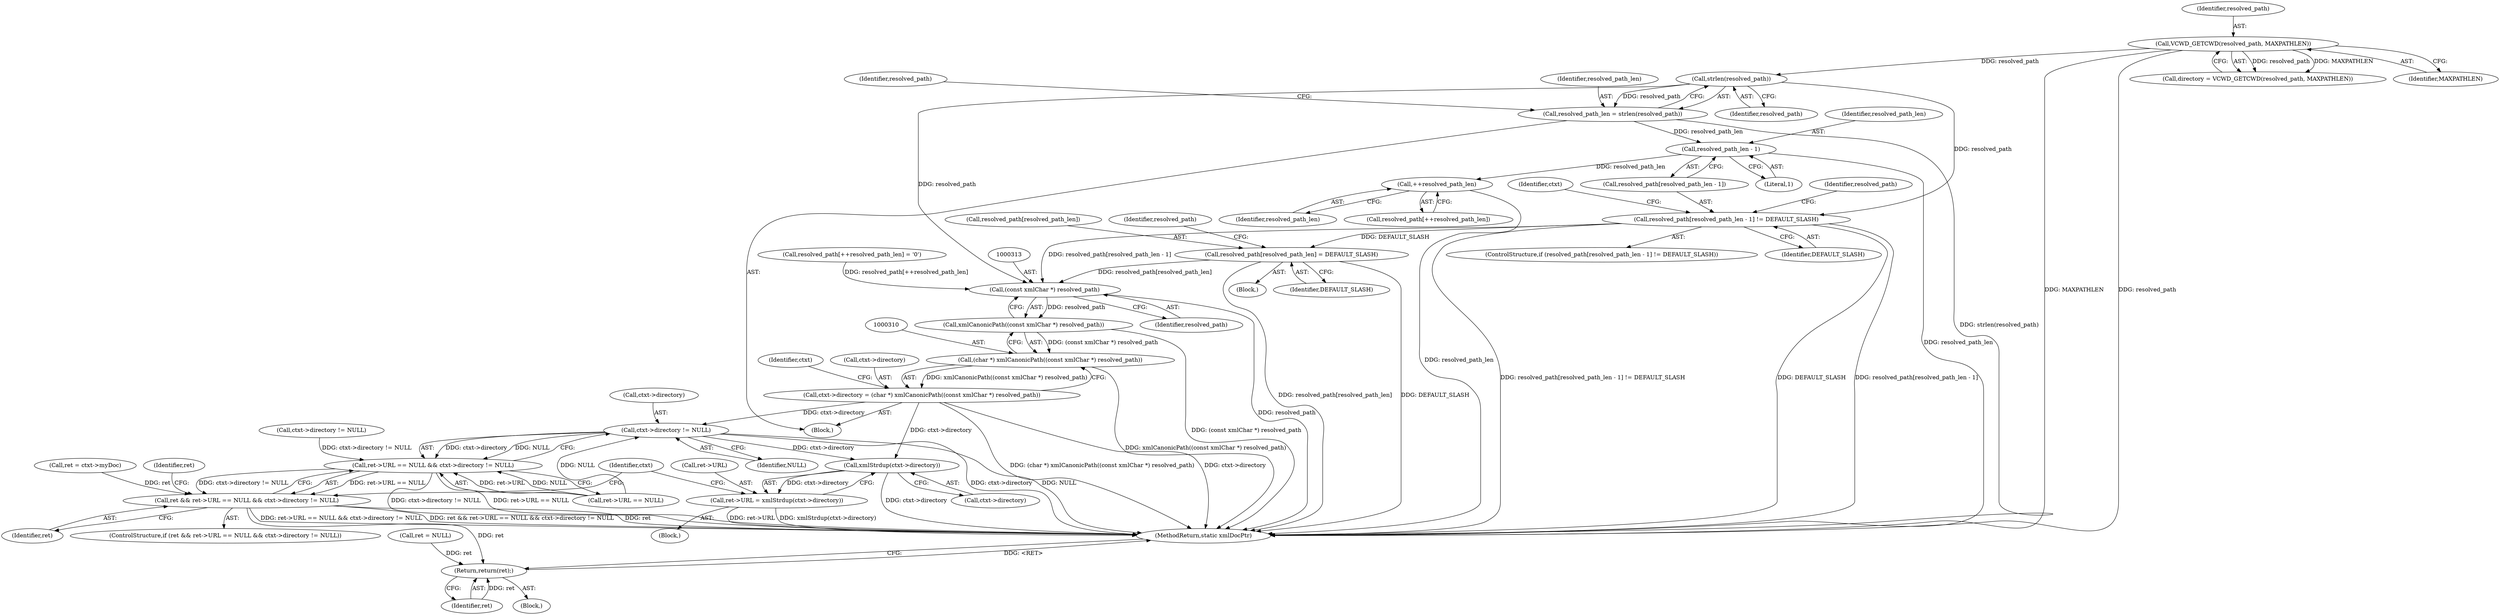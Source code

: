 digraph "0_php_4435b9142ff9813845d5c97ab29a5d637bedb257@API" {
"1000283" [label="(Call,strlen(resolved_path))"];
"1000262" [label="(Call,VCWD_GETCWD(resolved_path, MAXPATHLEN))"];
"1000281" [label="(Call,resolved_path_len = strlen(resolved_path))"];
"1000289" [label="(Call,resolved_path_len - 1)"];
"1000302" [label="(Call,++resolved_path_len)"];
"1000286" [label="(Call,resolved_path[resolved_path_len - 1] != DEFAULT_SLASH)"];
"1000294" [label="(Call,resolved_path[resolved_path_len] = DEFAULT_SLASH)"];
"1000312" [label="(Call,(const xmlChar *) resolved_path)"];
"1000311" [label="(Call,xmlCanonicPath((const xmlChar *) resolved_path))"];
"1000309" [label="(Call,(char *) xmlCanonicPath((const xmlChar *) resolved_path))"];
"1000305" [label="(Call,ctxt->directory = (char *) xmlCanonicPath((const xmlChar *) resolved_path))"];
"1000449" [label="(Call,ctxt->directory != NULL)"];
"1000443" [label="(Call,ret->URL == NULL && ctxt->directory != NULL)"];
"1000441" [label="(Call,ret && ret->URL == NULL && ctxt->directory != NULL)"];
"1000479" [label="(Return,return(ret);)"];
"1000459" [label="(Call,xmlStrdup(ctxt->directory))"];
"1000455" [label="(Call,ret->URL = xmlStrdup(ctxt->directory))"];
"1000305" [label="(Call,ctxt->directory = (char *) xmlCanonicPath((const xmlChar *) resolved_path))"];
"1000302" [label="(Call,++resolved_path_len)"];
"1000457" [label="(Identifier,ret)"];
"1000262" [label="(Call,VCWD_GETCWD(resolved_path, MAXPATHLEN))"];
"1000283" [label="(Call,strlen(resolved_path))"];
"1000301" [label="(Identifier,resolved_path)"];
"1000480" [label="(Identifier,ret)"];
"1000263" [label="(Identifier,resolved_path)"];
"1000267" [label="(Block,)"];
"1000294" [label="(Call,resolved_path[resolved_path_len] = DEFAULT_SLASH)"];
"1000449" [label="(Call,ctxt->directory != NULL)"];
"1000459" [label="(Call,xmlStrdup(ctxt->directory))"];
"1000444" [label="(Call,ret->URL == NULL)"];
"1000295" [label="(Call,resolved_path[resolved_path_len])"];
"1000291" [label="(Literal,1)"];
"1000303" [label="(Identifier,resolved_path_len)"];
"1000299" [label="(Call,resolved_path[++resolved_path_len] = '\0')"];
"1000311" [label="(Call,xmlCanonicPath((const xmlChar *) resolved_path))"];
"1000314" [label="(Identifier,resolved_path)"];
"1000312" [label="(Call,(const xmlChar *) resolved_path)"];
"1000454" [label="(Block,)"];
"1000465" [label="(Call,ret = NULL)"];
"1000288" [label="(Identifier,resolved_path)"];
"1000443" [label="(Call,ret->URL == NULL && ctxt->directory != NULL)"];
"1000298" [label="(Identifier,DEFAULT_SLASH)"];
"1000296" [label="(Identifier,resolved_path)"];
"1000460" [label="(Call,ctxt->directory)"];
"1000318" [label="(Identifier,ctxt)"];
"1000453" [label="(Identifier,NULL)"];
"1000441" [label="(Call,ret && ret->URL == NULL && ctxt->directory != NULL)"];
"1000478" [label="(Identifier,ctxt)"];
"1000260" [label="(Call,directory = VCWD_GETCWD(resolved_path, MAXPATHLEN))"];
"1000264" [label="(Identifier,MAXPATHLEN)"];
"1000300" [label="(Call,resolved_path[++resolved_path_len])"];
"1000285" [label="(ControlStructure,if (resolved_path[resolved_path_len - 1] != DEFAULT_SLASH))"];
"1000442" [label="(Identifier,ret)"];
"1000293" [label="(Block,)"];
"1001428" [label="(MethodReturn,static xmlDocPtr)"];
"1000281" [label="(Call,resolved_path_len = strlen(resolved_path))"];
"1000309" [label="(Call,(char *) xmlCanonicPath((const xmlChar *) resolved_path))"];
"1000282" [label="(Identifier,resolved_path_len)"];
"1000289" [label="(Call,resolved_path_len - 1)"];
"1000284" [label="(Identifier,resolved_path)"];
"1000306" [label="(Call,ctxt->directory)"];
"1000269" [label="(Call,ctxt->directory != NULL)"];
"1000228" [label="(Block,)"];
"1000455" [label="(Call,ret->URL = xmlStrdup(ctxt->directory))"];
"1000287" [label="(Call,resolved_path[resolved_path_len - 1])"];
"1000307" [label="(Identifier,ctxt)"];
"1000456" [label="(Call,ret->URL)"];
"1000286" [label="(Call,resolved_path[resolved_path_len - 1] != DEFAULT_SLASH)"];
"1000290" [label="(Identifier,resolved_path_len)"];
"1000450" [label="(Call,ctxt->directory)"];
"1000426" [label="(Call,ret = ctxt->myDoc)"];
"1000479" [label="(Return,return(ret);)"];
"1000440" [label="(ControlStructure,if (ret && ret->URL == NULL && ctxt->directory != NULL))"];
"1000292" [label="(Identifier,DEFAULT_SLASH)"];
"1000283" -> "1000281"  [label="AST: "];
"1000283" -> "1000284"  [label="CFG: "];
"1000284" -> "1000283"  [label="AST: "];
"1000281" -> "1000283"  [label="CFG: "];
"1000283" -> "1000281"  [label="DDG: resolved_path"];
"1000262" -> "1000283"  [label="DDG: resolved_path"];
"1000283" -> "1000286"  [label="DDG: resolved_path"];
"1000283" -> "1000312"  [label="DDG: resolved_path"];
"1000262" -> "1000260"  [label="AST: "];
"1000262" -> "1000264"  [label="CFG: "];
"1000263" -> "1000262"  [label="AST: "];
"1000264" -> "1000262"  [label="AST: "];
"1000260" -> "1000262"  [label="CFG: "];
"1000262" -> "1001428"  [label="DDG: MAXPATHLEN"];
"1000262" -> "1001428"  [label="DDG: resolved_path"];
"1000262" -> "1000260"  [label="DDG: resolved_path"];
"1000262" -> "1000260"  [label="DDG: MAXPATHLEN"];
"1000281" -> "1000267"  [label="AST: "];
"1000282" -> "1000281"  [label="AST: "];
"1000288" -> "1000281"  [label="CFG: "];
"1000281" -> "1001428"  [label="DDG: strlen(resolved_path)"];
"1000281" -> "1000289"  [label="DDG: resolved_path_len"];
"1000289" -> "1000287"  [label="AST: "];
"1000289" -> "1000291"  [label="CFG: "];
"1000290" -> "1000289"  [label="AST: "];
"1000291" -> "1000289"  [label="AST: "];
"1000287" -> "1000289"  [label="CFG: "];
"1000289" -> "1001428"  [label="DDG: resolved_path_len"];
"1000289" -> "1000302"  [label="DDG: resolved_path_len"];
"1000302" -> "1000300"  [label="AST: "];
"1000302" -> "1000303"  [label="CFG: "];
"1000303" -> "1000302"  [label="AST: "];
"1000300" -> "1000302"  [label="CFG: "];
"1000302" -> "1001428"  [label="DDG: resolved_path_len"];
"1000286" -> "1000285"  [label="AST: "];
"1000286" -> "1000292"  [label="CFG: "];
"1000287" -> "1000286"  [label="AST: "];
"1000292" -> "1000286"  [label="AST: "];
"1000296" -> "1000286"  [label="CFG: "];
"1000307" -> "1000286"  [label="CFG: "];
"1000286" -> "1001428"  [label="DDG: resolved_path[resolved_path_len - 1] != DEFAULT_SLASH"];
"1000286" -> "1001428"  [label="DDG: DEFAULT_SLASH"];
"1000286" -> "1001428"  [label="DDG: resolved_path[resolved_path_len - 1]"];
"1000286" -> "1000294"  [label="DDG: DEFAULT_SLASH"];
"1000286" -> "1000312"  [label="DDG: resolved_path[resolved_path_len - 1]"];
"1000294" -> "1000293"  [label="AST: "];
"1000294" -> "1000298"  [label="CFG: "];
"1000295" -> "1000294"  [label="AST: "];
"1000298" -> "1000294"  [label="AST: "];
"1000301" -> "1000294"  [label="CFG: "];
"1000294" -> "1001428"  [label="DDG: DEFAULT_SLASH"];
"1000294" -> "1001428"  [label="DDG: resolved_path[resolved_path_len]"];
"1000294" -> "1000312"  [label="DDG: resolved_path[resolved_path_len]"];
"1000312" -> "1000311"  [label="AST: "];
"1000312" -> "1000314"  [label="CFG: "];
"1000313" -> "1000312"  [label="AST: "];
"1000314" -> "1000312"  [label="AST: "];
"1000311" -> "1000312"  [label="CFG: "];
"1000312" -> "1001428"  [label="DDG: resolved_path"];
"1000312" -> "1000311"  [label="DDG: resolved_path"];
"1000299" -> "1000312"  [label="DDG: resolved_path[++resolved_path_len]"];
"1000311" -> "1000309"  [label="AST: "];
"1000309" -> "1000311"  [label="CFG: "];
"1000311" -> "1001428"  [label="DDG: (const xmlChar *) resolved_path"];
"1000311" -> "1000309"  [label="DDG: (const xmlChar *) resolved_path"];
"1000309" -> "1000305"  [label="AST: "];
"1000310" -> "1000309"  [label="AST: "];
"1000305" -> "1000309"  [label="CFG: "];
"1000309" -> "1001428"  [label="DDG: xmlCanonicPath((const xmlChar *) resolved_path)"];
"1000309" -> "1000305"  [label="DDG: xmlCanonicPath((const xmlChar *) resolved_path)"];
"1000305" -> "1000267"  [label="AST: "];
"1000306" -> "1000305"  [label="AST: "];
"1000318" -> "1000305"  [label="CFG: "];
"1000305" -> "1001428"  [label="DDG: (char *) xmlCanonicPath((const xmlChar *) resolved_path)"];
"1000305" -> "1001428"  [label="DDG: ctxt->directory"];
"1000305" -> "1000449"  [label="DDG: ctxt->directory"];
"1000305" -> "1000459"  [label="DDG: ctxt->directory"];
"1000449" -> "1000443"  [label="AST: "];
"1000449" -> "1000453"  [label="CFG: "];
"1000450" -> "1000449"  [label="AST: "];
"1000453" -> "1000449"  [label="AST: "];
"1000443" -> "1000449"  [label="CFG: "];
"1000449" -> "1001428"  [label="DDG: ctxt->directory"];
"1000449" -> "1001428"  [label="DDG: NULL"];
"1000449" -> "1000443"  [label="DDG: ctxt->directory"];
"1000449" -> "1000443"  [label="DDG: NULL"];
"1000444" -> "1000449"  [label="DDG: NULL"];
"1000449" -> "1000459"  [label="DDG: ctxt->directory"];
"1000443" -> "1000441"  [label="AST: "];
"1000443" -> "1000444"  [label="CFG: "];
"1000444" -> "1000443"  [label="AST: "];
"1000441" -> "1000443"  [label="CFG: "];
"1000443" -> "1001428"  [label="DDG: ctxt->directory != NULL"];
"1000443" -> "1001428"  [label="DDG: ret->URL == NULL"];
"1000443" -> "1000441"  [label="DDG: ret->URL == NULL"];
"1000443" -> "1000441"  [label="DDG: ctxt->directory != NULL"];
"1000444" -> "1000443"  [label="DDG: ret->URL"];
"1000444" -> "1000443"  [label="DDG: NULL"];
"1000269" -> "1000443"  [label="DDG: ctxt->directory != NULL"];
"1000441" -> "1000440"  [label="AST: "];
"1000441" -> "1000442"  [label="CFG: "];
"1000442" -> "1000441"  [label="AST: "];
"1000457" -> "1000441"  [label="CFG: "];
"1000478" -> "1000441"  [label="CFG: "];
"1000441" -> "1001428"  [label="DDG: ret"];
"1000441" -> "1001428"  [label="DDG: ret->URL == NULL && ctxt->directory != NULL"];
"1000441" -> "1001428"  [label="DDG: ret && ret->URL == NULL && ctxt->directory != NULL"];
"1000426" -> "1000441"  [label="DDG: ret"];
"1000441" -> "1000479"  [label="DDG: ret"];
"1000479" -> "1000228"  [label="AST: "];
"1000479" -> "1000480"  [label="CFG: "];
"1000480" -> "1000479"  [label="AST: "];
"1001428" -> "1000479"  [label="CFG: "];
"1000479" -> "1001428"  [label="DDG: <RET>"];
"1000480" -> "1000479"  [label="DDG: ret"];
"1000465" -> "1000479"  [label="DDG: ret"];
"1000459" -> "1000455"  [label="AST: "];
"1000459" -> "1000460"  [label="CFG: "];
"1000460" -> "1000459"  [label="AST: "];
"1000455" -> "1000459"  [label="CFG: "];
"1000459" -> "1001428"  [label="DDG: ctxt->directory"];
"1000459" -> "1000455"  [label="DDG: ctxt->directory"];
"1000455" -> "1000454"  [label="AST: "];
"1000456" -> "1000455"  [label="AST: "];
"1000478" -> "1000455"  [label="CFG: "];
"1000455" -> "1001428"  [label="DDG: xmlStrdup(ctxt->directory)"];
"1000455" -> "1001428"  [label="DDG: ret->URL"];
}
